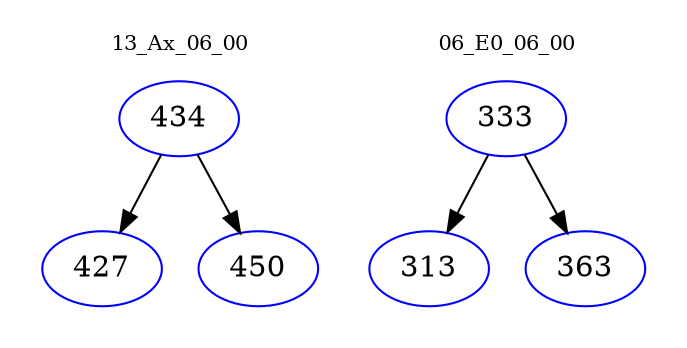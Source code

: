 digraph{
subgraph cluster_0 {
color = white
label = "13_Ax_06_00";
fontsize=10;
T0_434 [label="434", color="blue"]
T0_434 -> T0_427 [color="black"]
T0_427 [label="427", color="blue"]
T0_434 -> T0_450 [color="black"]
T0_450 [label="450", color="blue"]
}
subgraph cluster_1 {
color = white
label = "06_E0_06_00";
fontsize=10;
T1_333 [label="333", color="blue"]
T1_333 -> T1_313 [color="black"]
T1_313 [label="313", color="blue"]
T1_333 -> T1_363 [color="black"]
T1_363 [label="363", color="blue"]
}
}
